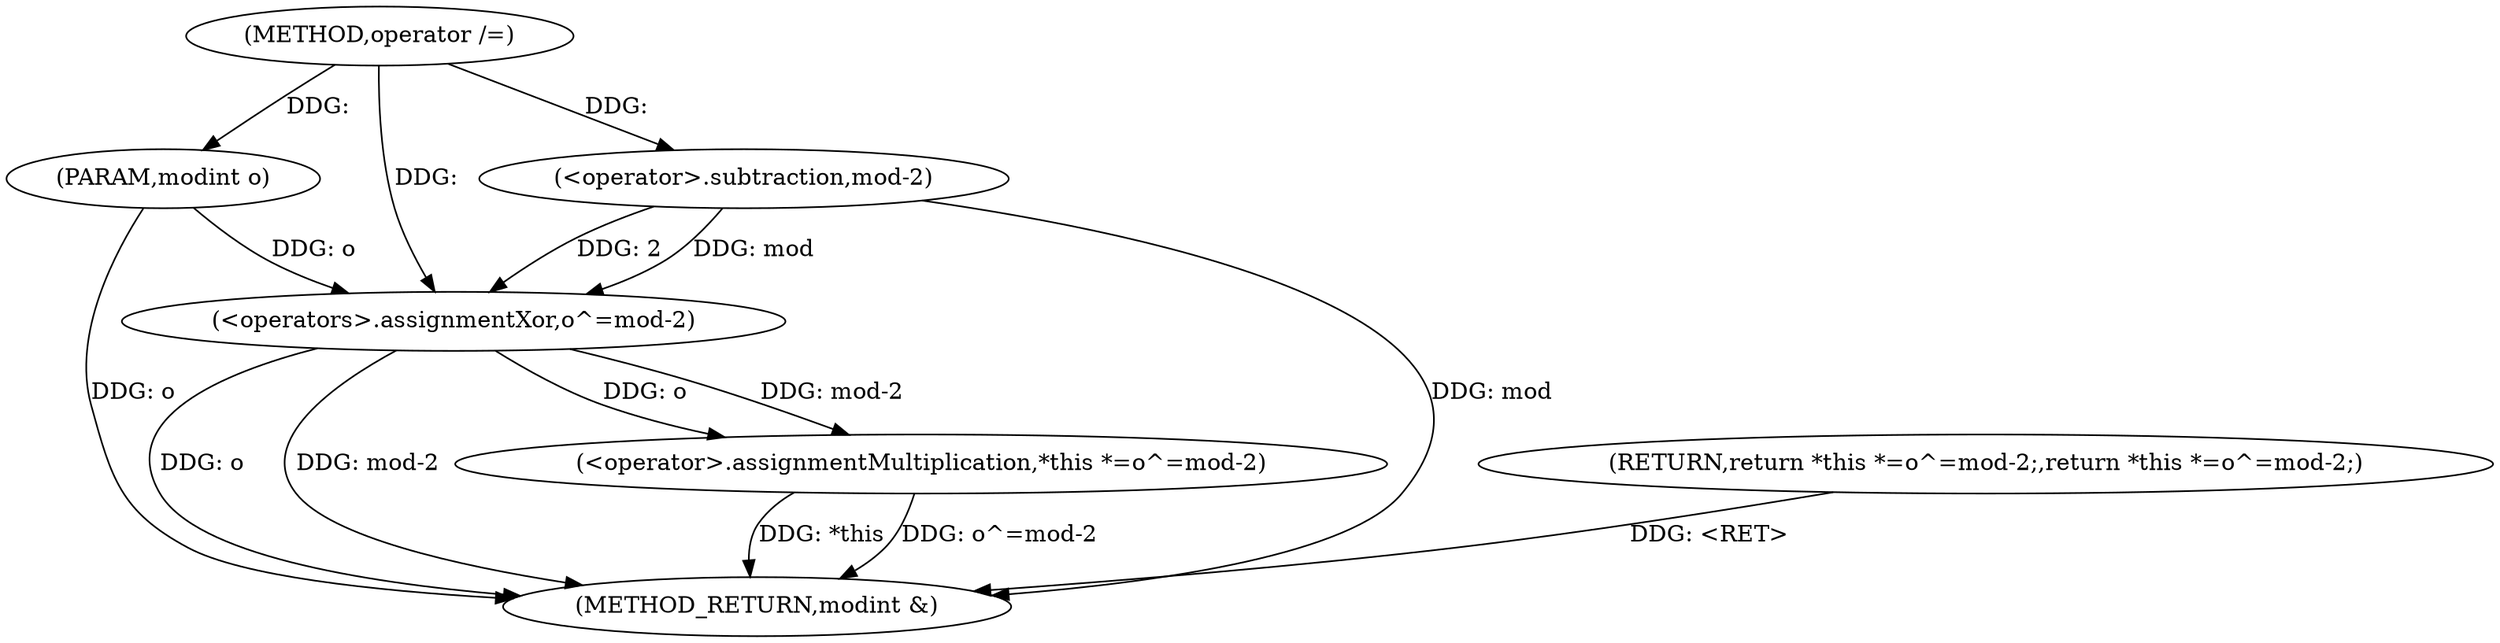 digraph "operator /=" {  
"1000325" [label = "(METHOD,operator /=)" ]
"1000337" [label = "(METHOD_RETURN,modint &)" ]
"1000326" [label = "(PARAM,modint o)" ]
"1000328" [label = "(RETURN,return *this *=o^=mod-2;,return *this *=o^=mod-2;)" ]
"1000329" [label = "(<operator>.assignmentMultiplication,*this *=o^=mod-2)" ]
"1000332" [label = "(<operators>.assignmentXor,o^=mod-2)" ]
"1000334" [label = "(<operator>.subtraction,mod-2)" ]
  "1000326" -> "1000337"  [ label = "DDG: o"] 
  "1000329" -> "1000337"  [ label = "DDG: *this"] 
  "1000332" -> "1000337"  [ label = "DDG: o"] 
  "1000332" -> "1000337"  [ label = "DDG: mod-2"] 
  "1000329" -> "1000337"  [ label = "DDG: o^=mod-2"] 
  "1000328" -> "1000337"  [ label = "DDG: <RET>"] 
  "1000334" -> "1000337"  [ label = "DDG: mod"] 
  "1000325" -> "1000326"  [ label = "DDG: "] 
  "1000332" -> "1000329"  [ label = "DDG: o"] 
  "1000332" -> "1000329"  [ label = "DDG: mod-2"] 
  "1000326" -> "1000332"  [ label = "DDG: o"] 
  "1000325" -> "1000332"  [ label = "DDG: "] 
  "1000334" -> "1000332"  [ label = "DDG: 2"] 
  "1000334" -> "1000332"  [ label = "DDG: mod"] 
  "1000325" -> "1000334"  [ label = "DDG: "] 
}
